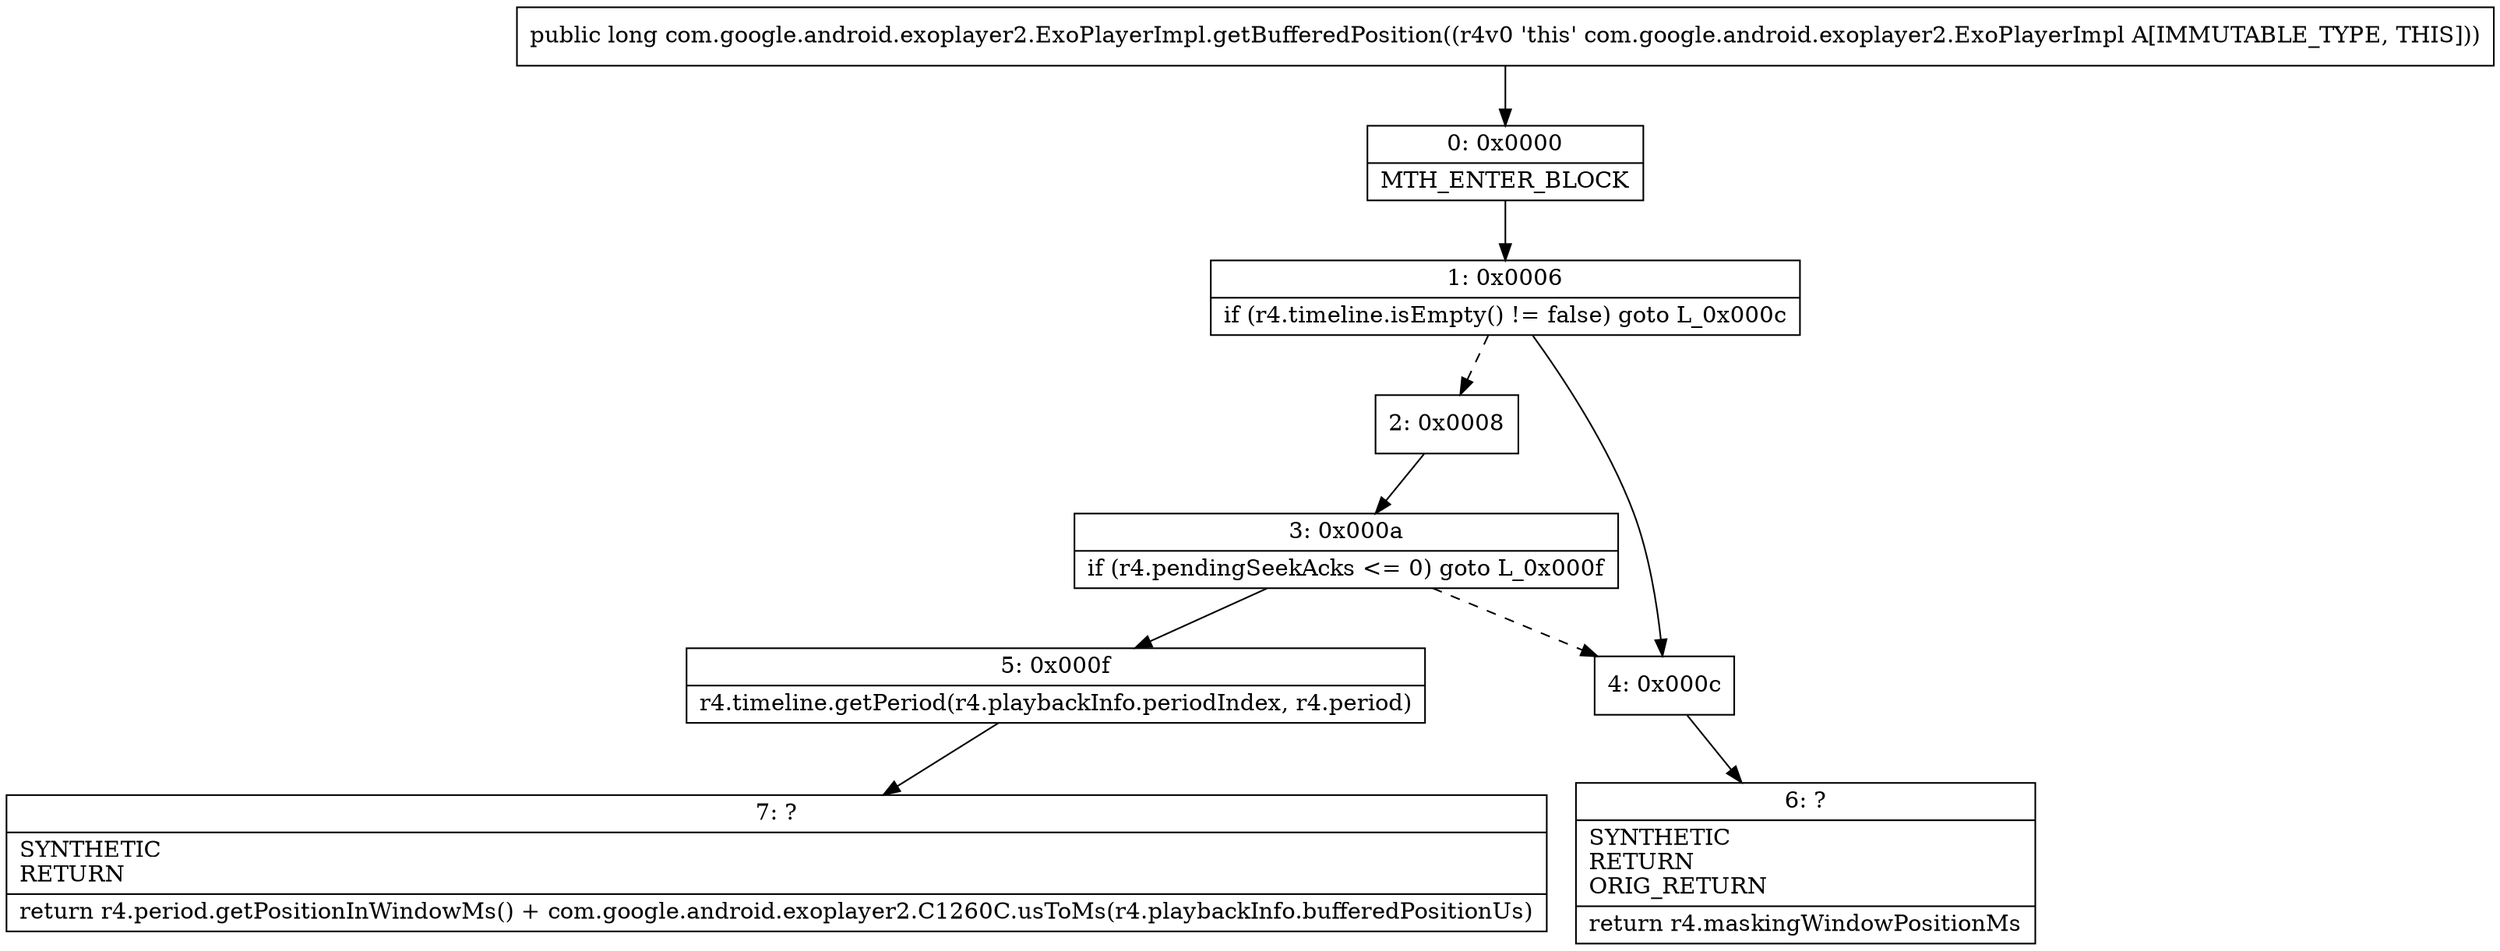 digraph "CFG forcom.google.android.exoplayer2.ExoPlayerImpl.getBufferedPosition()J" {
Node_0 [shape=record,label="{0\:\ 0x0000|MTH_ENTER_BLOCK\l}"];
Node_1 [shape=record,label="{1\:\ 0x0006|if (r4.timeline.isEmpty() != false) goto L_0x000c\l}"];
Node_2 [shape=record,label="{2\:\ 0x0008}"];
Node_3 [shape=record,label="{3\:\ 0x000a|if (r4.pendingSeekAcks \<= 0) goto L_0x000f\l}"];
Node_4 [shape=record,label="{4\:\ 0x000c}"];
Node_5 [shape=record,label="{5\:\ 0x000f|r4.timeline.getPeriod(r4.playbackInfo.periodIndex, r4.period)\l}"];
Node_6 [shape=record,label="{6\:\ ?|SYNTHETIC\lRETURN\lORIG_RETURN\l|return r4.maskingWindowPositionMs\l}"];
Node_7 [shape=record,label="{7\:\ ?|SYNTHETIC\lRETURN\l|return r4.period.getPositionInWindowMs() + com.google.android.exoplayer2.C1260C.usToMs(r4.playbackInfo.bufferedPositionUs)\l}"];
MethodNode[shape=record,label="{public long com.google.android.exoplayer2.ExoPlayerImpl.getBufferedPosition((r4v0 'this' com.google.android.exoplayer2.ExoPlayerImpl A[IMMUTABLE_TYPE, THIS])) }"];
MethodNode -> Node_0;
Node_0 -> Node_1;
Node_1 -> Node_2[style=dashed];
Node_1 -> Node_4;
Node_2 -> Node_3;
Node_3 -> Node_4[style=dashed];
Node_3 -> Node_5;
Node_4 -> Node_6;
Node_5 -> Node_7;
}

